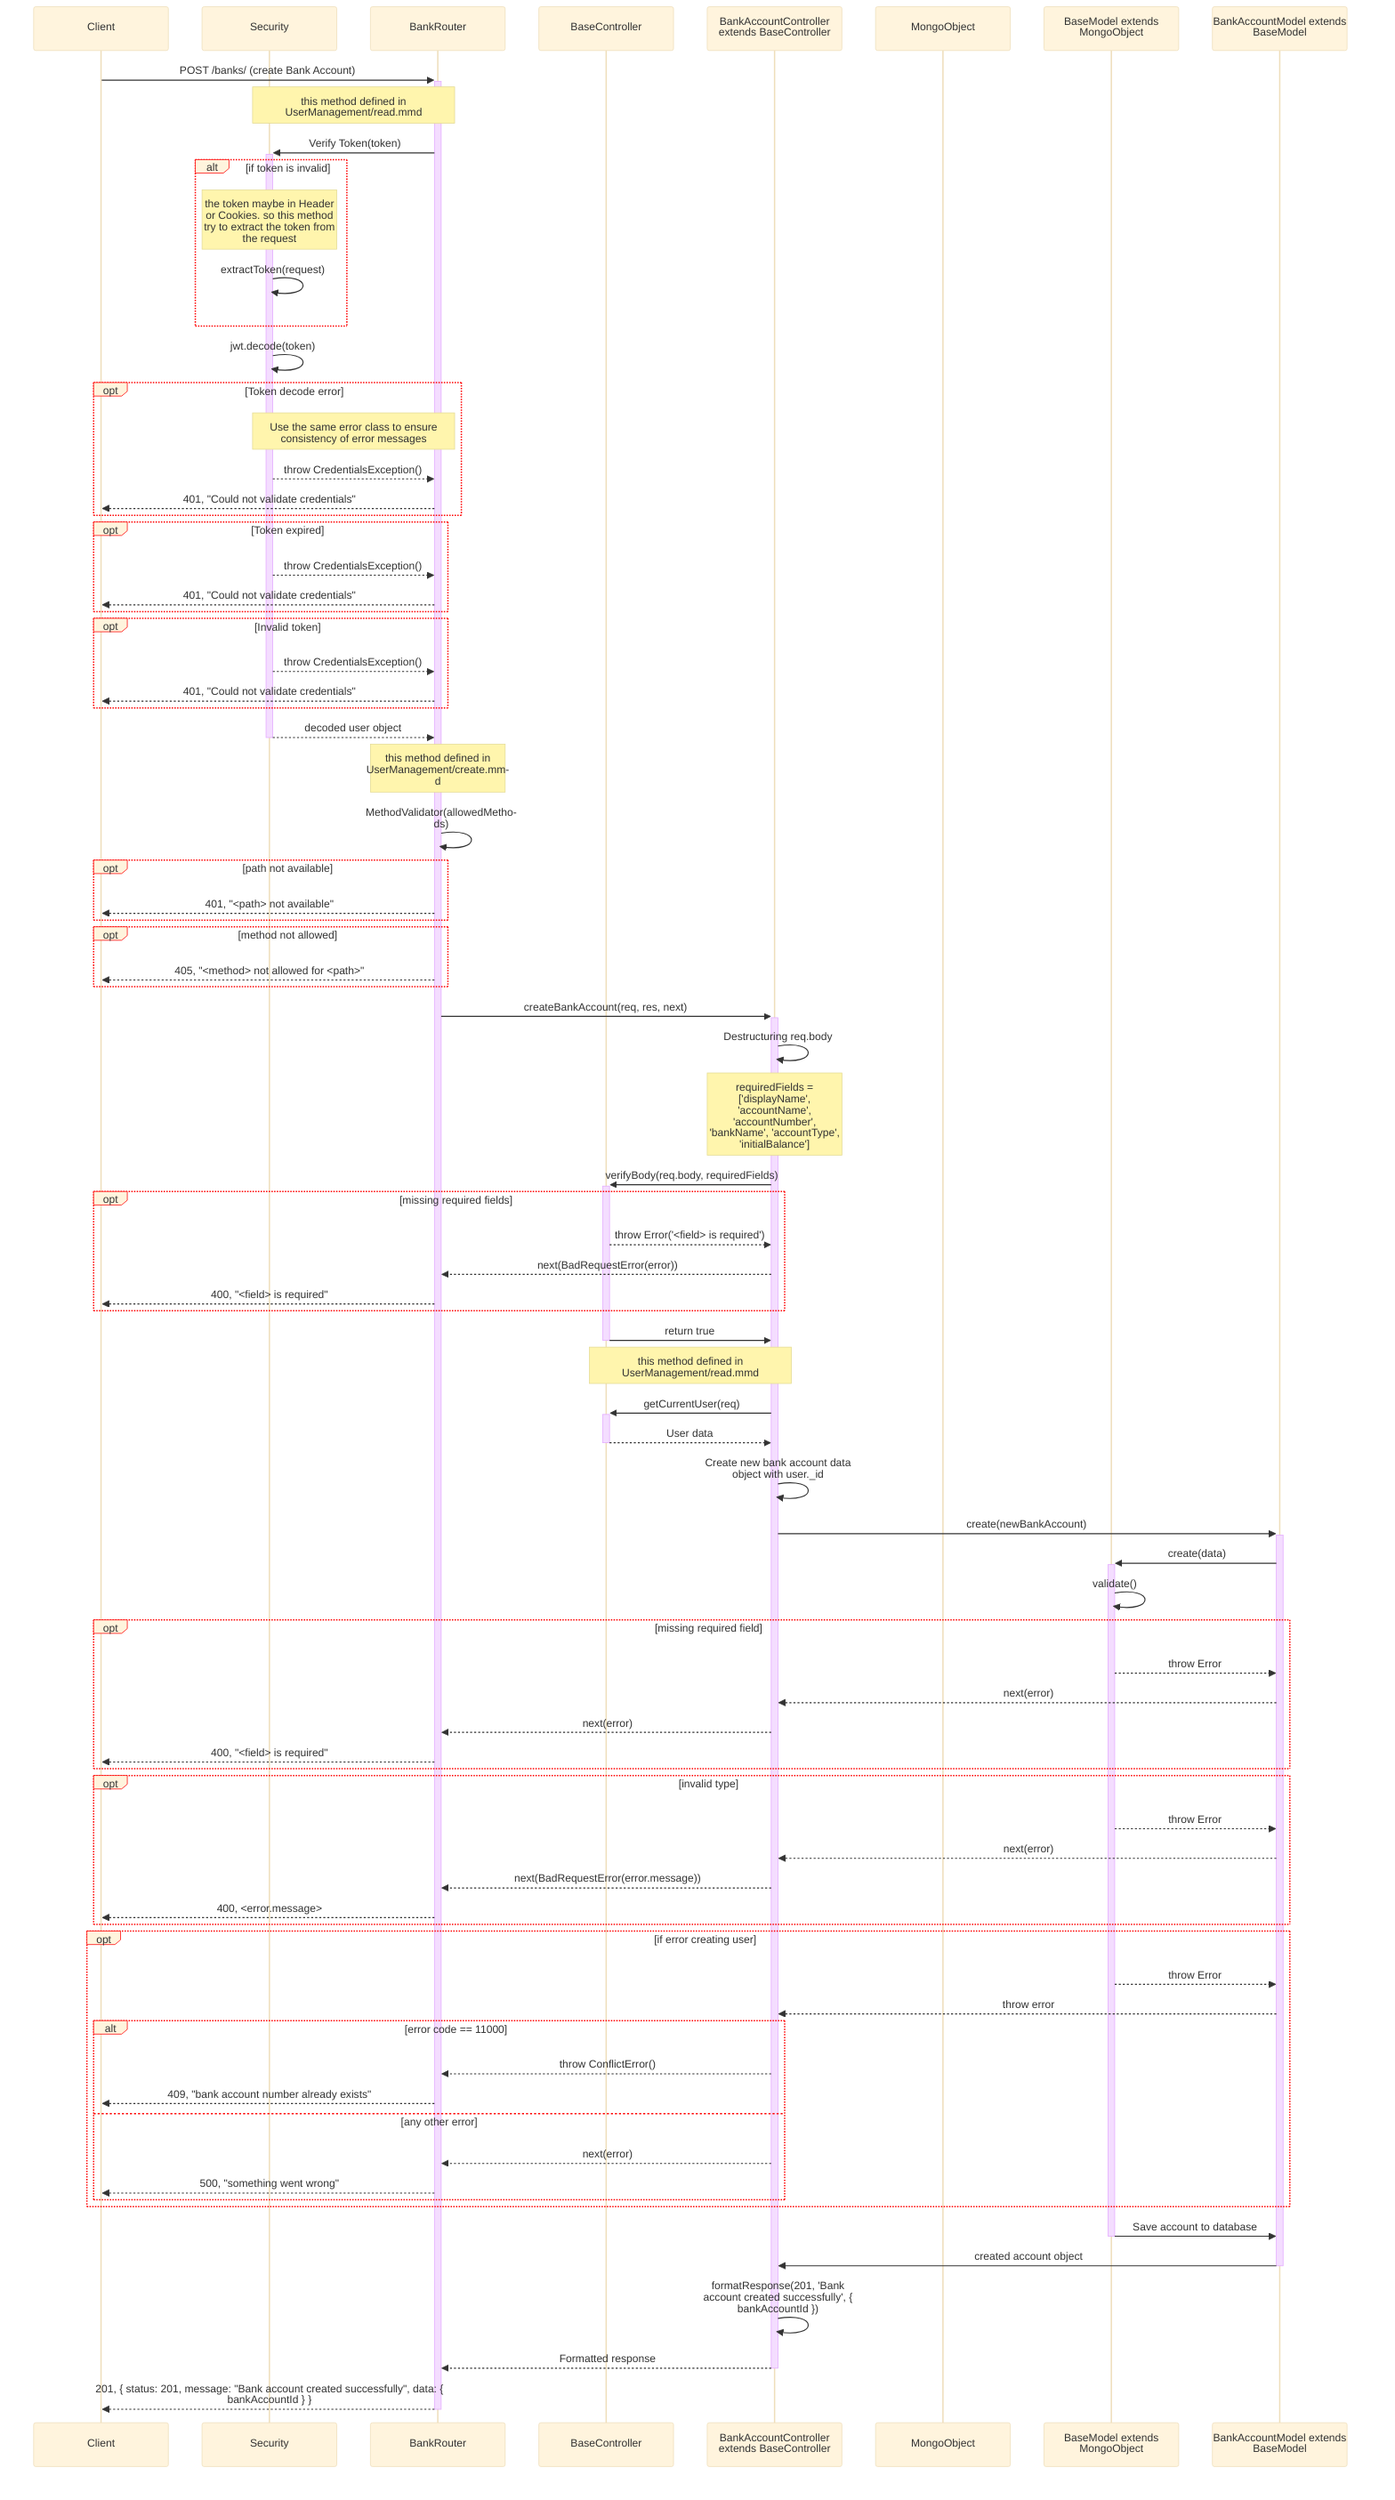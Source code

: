 %%{
    init: {
        "theme":"base",
        "themeVariables": {
            'labelBoxBorderColor': '#ff0000'
        },
        "sequence": { 
            "wrap": true, 
            "width": 200 
        } 
    }
}%%
sequenceDiagram
    participant Client
    participant Sec as Security
    participant Router as BankRouter
    participant BaseCont as BaseController
    participant Cont as BankAccountController extends BaseController
    participant MongoObject
    participant BaseModel as BaseModel extends MongoObject
    participant Model as BankAccountModel extends BaseModel

    Client->>+Router: POST /banks/ (create Bank Account)
    Note over Sec, Router: this method defined in UserManagement/read.mmd
    Router->>+Sec: Verify Token(token)
    alt if token is invalid
    Note over Sec: the token maybe in Header or Cookies. so this method try to extract the token from the request
        Sec->>Sec: extractToken(request)
    end
    Sec->>Sec: jwt.decode(token)
    opt Token decode error
        Note over Sec, Router: Use the same error class to ensure consistency of error messages 
        Sec-->>Router: throw CredentialsException()
        Router-->>Client: 401, "Could not validate credentials"
    end
    opt Token expired
        Sec-->>Router: throw CredentialsException()
        Router-->>Client: 401, "Could not validate credentials"
    end
    opt Invalid token
        Sec-->>Router: throw CredentialsException()
        Router-->>Client: 401, "Could not validate credentials"
    end
    Sec-->>-Router: decoded user object
    Note over Router : this method defined in UserManagement/create.mmd
    Router->>Router: MethodValidator(allowedMethods)
    opt path not available
        Router-->>Client: 401, "<path> not available"
    end
    opt method not allowed
        Router-->>Client: 405, "<method> not allowed for <path>"
    end
    Router->>+Cont: createBankAccount(req, res, next)
    Cont->>Cont: Destructuring req.body
    Note over Cont: requiredFields = ['displayName', 'accountName', 'accountNumber', 'bankName', 'accountType', 'initialBalance']
    Cont->>+BaseCont: verifyBody(req.body, requiredFields)
    opt missing required fields
        BaseCont-->>Cont: throw Error('<field> is required')
        Cont-->>Router: next(BadRequestError(error))
        Router-->>Client: 400, "<field> is required"
    end
    BaseCont->>-Cont: return true
    Note over Cont, BaseCont: this method defined in UserManagement/read.mmd
    Cont->>+BaseCont: getCurrentUser(req)
    BaseCont-->>-Cont: User data
    Cont->>Cont: Create new bank account data object with user._id
    Cont->>+Model: create(newBankAccount)
    Model->>+BaseModel: create(data)
    BaseModel->>BaseModel: validate()
    opt missing required field
        BaseModel-->>Model: throw Error
        Model-->>Cont: next(error)
        Cont-->>Router: next(error)
        Router-->>Client: 400, "<field> is required"
    end
    opt invalid type
        BaseModel-->>Model: throw Error
        Model-->>Cont: next(error)
        Cont-->>Router: next(BadRequestError(error.message))
        Router-->>Client: 400, <error.message>
    end
    opt if error creating user
        BaseModel-->>Model: throw Error
        Model-->>Cont: throw error
        alt error code == 11000
            Cont-->>Router: throw ConflictError()
            Router-->>Client: 409, "bank account number already exists"
        else any other error
            Cont-->>Router: next(error)
            Router-->>Client: 500, "something went wrong"
        end
    end
    BaseModel->>-Model: Save account to database
    Model->>-Cont: created account object
    Cont->>Cont: formatResponse(201, 'Bank account created successfully', { bankAccountId })
    Cont-->>-Router: Formatted response
    Router-->>-Client: 201, { status: 201, message: "Bank account created successfully", data: { bankAccountId } }